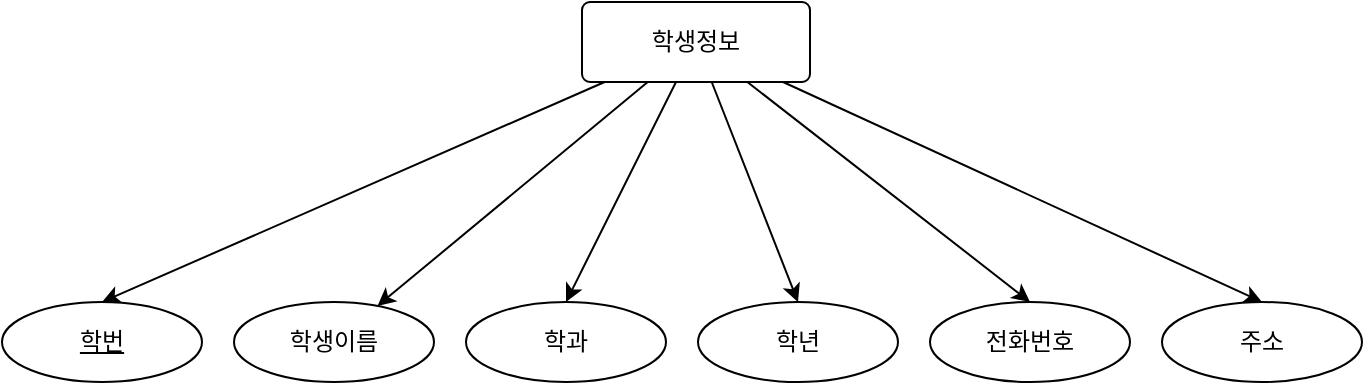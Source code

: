 <mxfile version="24.6.4" type="device">
  <diagram name="페이지-1" id="hkUpkyQfRMKP-bHNrYHr">
    <mxGraphModel dx="1434" dy="772" grid="1" gridSize="10" guides="1" tooltips="1" connect="1" arrows="1" fold="1" page="1" pageScale="1" pageWidth="827" pageHeight="1169" math="0" shadow="0">
      <root>
        <mxCell id="0" />
        <mxCell id="1" parent="0" />
        <mxCell id="ehrtUDtLnAOZT0-LPxlq-26" style="rounded=0;orthogonalLoop=1;jettySize=auto;html=1;entryX=0.5;entryY=0;entryDx=0;entryDy=0;" edge="1" parent="1" source="ehrtUDtLnAOZT0-LPxlq-18" target="ehrtUDtLnAOZT0-LPxlq-19">
          <mxGeometry relative="1" as="geometry" />
        </mxCell>
        <mxCell id="ehrtUDtLnAOZT0-LPxlq-27" style="rounded=0;orthogonalLoop=1;jettySize=auto;html=1;" edge="1" parent="1" source="ehrtUDtLnAOZT0-LPxlq-18" target="ehrtUDtLnAOZT0-LPxlq-20">
          <mxGeometry relative="1" as="geometry" />
        </mxCell>
        <mxCell id="ehrtUDtLnAOZT0-LPxlq-28" style="rounded=0;orthogonalLoop=1;jettySize=auto;html=1;entryX=0.5;entryY=0;entryDx=0;entryDy=0;" edge="1" parent="1" source="ehrtUDtLnAOZT0-LPxlq-18" target="ehrtUDtLnAOZT0-LPxlq-21">
          <mxGeometry relative="1" as="geometry" />
        </mxCell>
        <mxCell id="ehrtUDtLnAOZT0-LPxlq-29" style="rounded=0;orthogonalLoop=1;jettySize=auto;html=1;entryX=0.5;entryY=0;entryDx=0;entryDy=0;" edge="1" parent="1" source="ehrtUDtLnAOZT0-LPxlq-18" target="ehrtUDtLnAOZT0-LPxlq-22">
          <mxGeometry relative="1" as="geometry" />
        </mxCell>
        <mxCell id="ehrtUDtLnAOZT0-LPxlq-30" style="rounded=0;orthogonalLoop=1;jettySize=auto;html=1;entryX=0.5;entryY=0;entryDx=0;entryDy=0;" edge="1" parent="1" source="ehrtUDtLnAOZT0-LPxlq-18" target="ehrtUDtLnAOZT0-LPxlq-23">
          <mxGeometry relative="1" as="geometry" />
        </mxCell>
        <mxCell id="ehrtUDtLnAOZT0-LPxlq-31" style="rounded=0;orthogonalLoop=1;jettySize=auto;html=1;entryX=0.5;entryY=0;entryDx=0;entryDy=0;" edge="1" parent="1" source="ehrtUDtLnAOZT0-LPxlq-18" target="ehrtUDtLnAOZT0-LPxlq-24">
          <mxGeometry relative="1" as="geometry" />
        </mxCell>
        <mxCell id="ehrtUDtLnAOZT0-LPxlq-18" value="학생정보" style="rounded=1;arcSize=10;whiteSpace=wrap;html=1;align=center;" vertex="1" parent="1">
          <mxGeometry x="350" y="30" width="114" height="40" as="geometry" />
        </mxCell>
        <mxCell id="ehrtUDtLnAOZT0-LPxlq-19" value="학번" style="ellipse;whiteSpace=wrap;html=1;align=center;fontStyle=4;" vertex="1" parent="1">
          <mxGeometry x="60" y="180" width="100" height="40" as="geometry" />
        </mxCell>
        <mxCell id="ehrtUDtLnAOZT0-LPxlq-20" value="학생이름" style="ellipse;whiteSpace=wrap;html=1;align=center;" vertex="1" parent="1">
          <mxGeometry x="176" y="180" width="100" height="40" as="geometry" />
        </mxCell>
        <mxCell id="ehrtUDtLnAOZT0-LPxlq-21" value="학과" style="ellipse;whiteSpace=wrap;html=1;align=center;" vertex="1" parent="1">
          <mxGeometry x="292" y="180" width="100" height="40" as="geometry" />
        </mxCell>
        <mxCell id="ehrtUDtLnAOZT0-LPxlq-22" value="학년" style="ellipse;whiteSpace=wrap;html=1;align=center;" vertex="1" parent="1">
          <mxGeometry x="408" y="180" width="100" height="40" as="geometry" />
        </mxCell>
        <mxCell id="ehrtUDtLnAOZT0-LPxlq-23" value="전화번호" style="ellipse;whiteSpace=wrap;html=1;align=center;" vertex="1" parent="1">
          <mxGeometry x="524" y="180" width="100" height="40" as="geometry" />
        </mxCell>
        <mxCell id="ehrtUDtLnAOZT0-LPxlq-24" value="주소" style="ellipse;whiteSpace=wrap;html=1;align=center;" vertex="1" parent="1">
          <mxGeometry x="640" y="180" width="100" height="40" as="geometry" />
        </mxCell>
      </root>
    </mxGraphModel>
  </diagram>
</mxfile>
